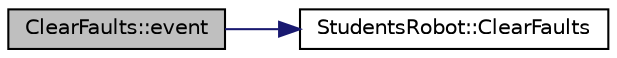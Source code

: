 digraph "ClearFaults::event"
{
  edge [fontname="Helvetica",fontsize="10",labelfontname="Helvetica",labelfontsize="10"];
  node [fontname="Helvetica",fontsize="10",shape=record];
  rankdir="LR";
  Node4 [label="ClearFaults::event",height=0.2,width=0.4,color="black", fillcolor="grey75", style="filled", fontcolor="black"];
  Node4 -> Node5 [color="midnightblue",fontsize="10",style="solid",fontname="Helvetica"];
  Node5 [label="StudentsRobot::ClearFaults",height=0.2,width=0.4,color="black", fillcolor="white", style="filled",URL="$classStudentsRobot.html#a4b3c0fb217279d374fa73e4d8383d091"];
}
